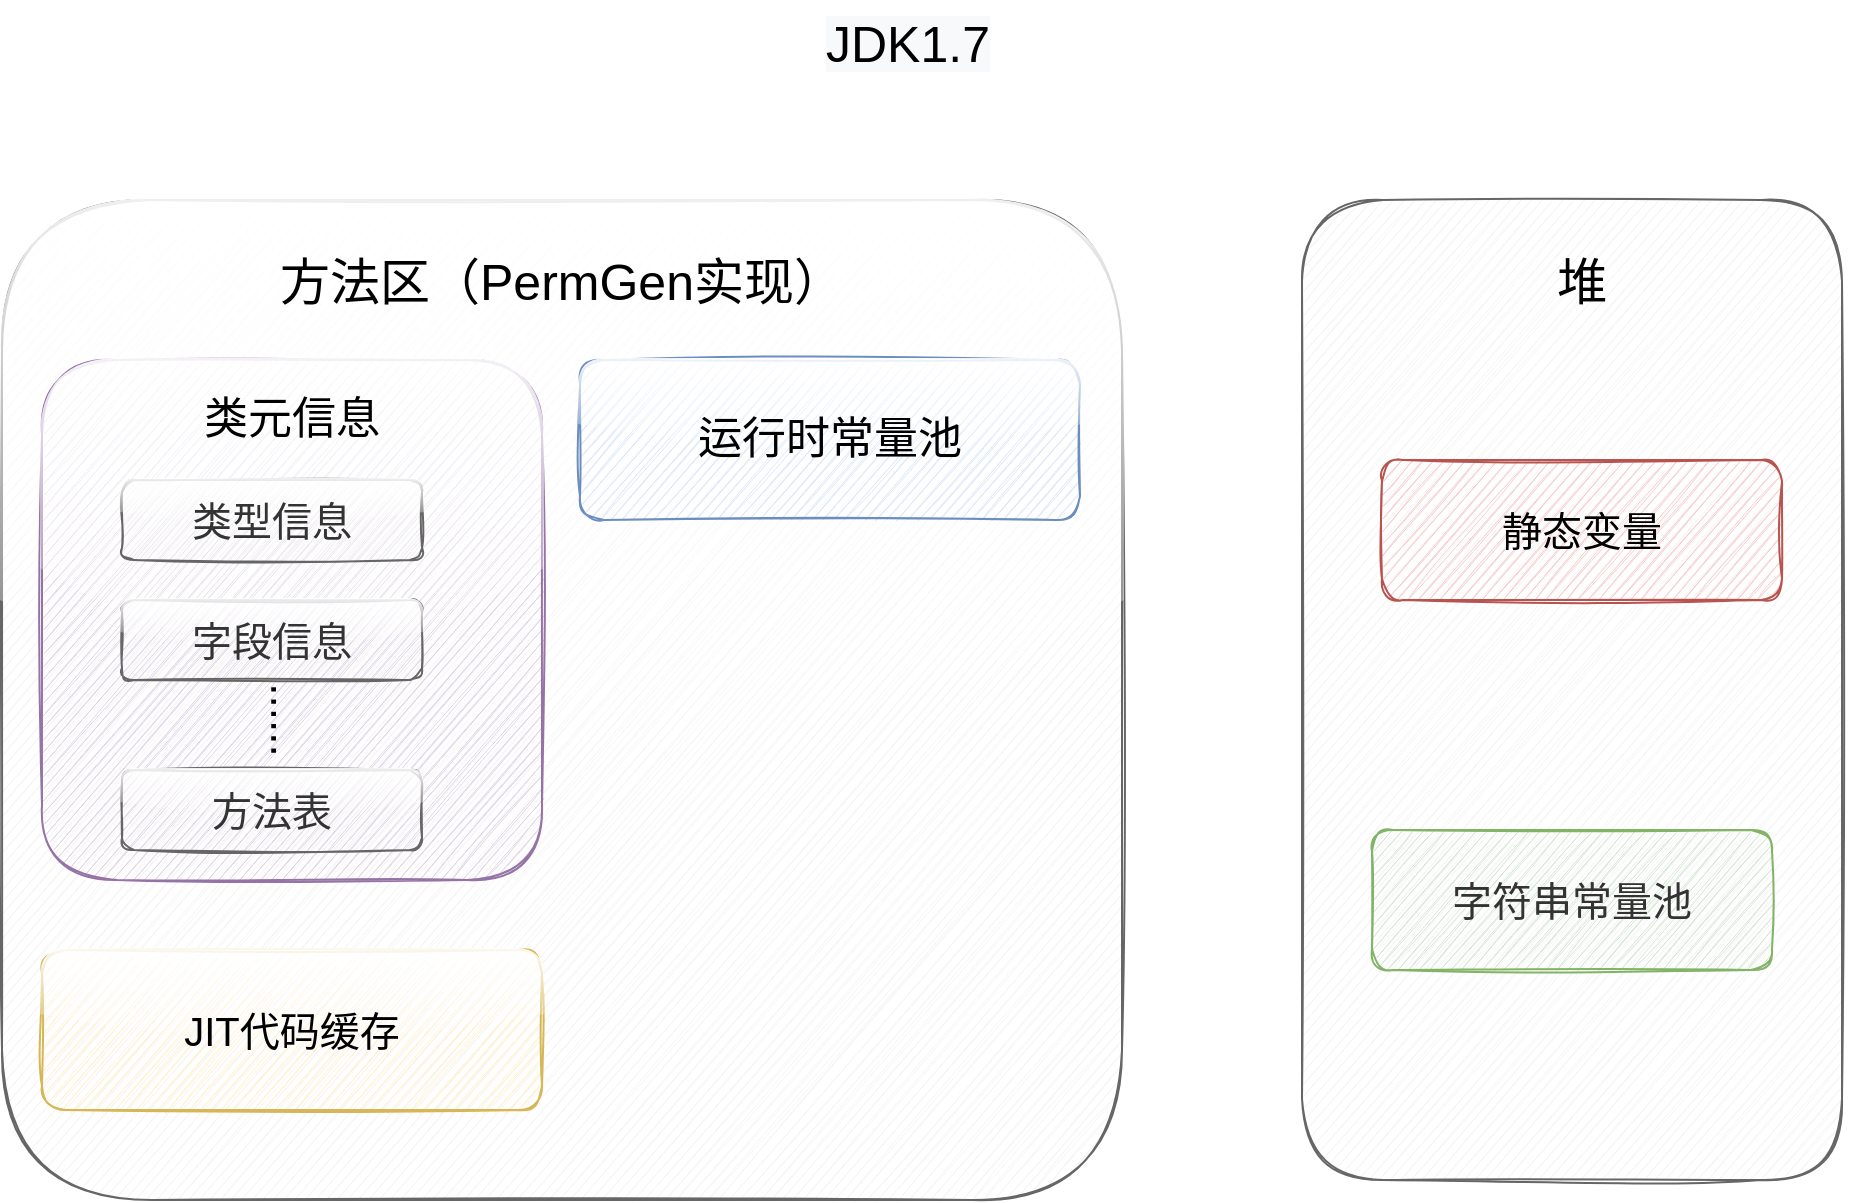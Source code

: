 <mxfile version="13.4.5" type="device"><diagram id="2YC4MhdPOoUwFEyv9jkW" name="Page-1"><mxGraphModel dx="1301" dy="1173" grid="1" gridSize="10" guides="1" tooltips="1" connect="1" arrows="1" fold="1" page="1" pageScale="1" pageWidth="827" pageHeight="1169" math="0" shadow="0"><root><mxCell id="0"/><mxCell id="1" parent="0"/><mxCell id="YBm0UeGPR_AIMg5EDfc9-36" value="" style="rounded=1;whiteSpace=wrap;html=1;fillColor=#f5f5f5;strokeColor=#666666;sketch=1;fontSize=20;fontColor=#333333;" parent="1" vertex="1"><mxGeometry x="660" y="220" width="270" height="490" as="geometry"/></mxCell><mxCell id="YBm0UeGPR_AIMg5EDfc9-37" value="静态变量" style="rounded=1;whiteSpace=wrap;html=1;fillColor=#f8cecc;strokeColor=#b85450;sketch=1;fontSize=20;" parent="1" vertex="1"><mxGeometry x="700" y="350" width="200" height="70" as="geometry"/></mxCell><mxCell id="YBm0UeGPR_AIMg5EDfc9-38" value="堆" style="text;html=1;strokeColor=none;fillColor=none;align=center;verticalAlign=middle;whiteSpace=wrap;rounded=0;fontSize=25;" parent="1" vertex="1"><mxGeometry x="660" y="250" width="280" height="20" as="geometry"/></mxCell><mxCell id="YBm0UeGPR_AIMg5EDfc9-39" value="&lt;span style=&quot;color: rgb(51 , 51 , 51)&quot;&gt;字符串常量池&lt;/span&gt;" style="rounded=1;whiteSpace=wrap;html=1;fillColor=#d5e8d4;strokeColor=#82b366;sketch=1;fontSize=20;" parent="1" vertex="1"><mxGeometry x="695" y="535" width="200" height="70" as="geometry"/></mxCell><mxCell id="Zs__dYH7XkPuYcAvGeto-1" value="" style="rounded=1;whiteSpace=wrap;html=1;fillColor=#f5f5f5;strokeColor=#666666;sketch=1;fontSize=20;fontColor=#333333;glass=1;shadow=0;" vertex="1" parent="1"><mxGeometry x="10" y="220" width="560" height="500" as="geometry"/></mxCell><mxCell id="Zs__dYH7XkPuYcAvGeto-2" value="" style="rounded=1;whiteSpace=wrap;html=1;fillColor=#dae8fc;strokeColor=#6c8ebf;sketch=1;fontSize=20;glass=1;shadow=0;" vertex="1" parent="1"><mxGeometry x="299" y="300" width="250" height="80" as="geometry"/></mxCell><mxCell id="Zs__dYH7XkPuYcAvGeto-3" value="运行时常量池" style="text;html=1;strokeColor=none;fillColor=none;align=center;verticalAlign=middle;whiteSpace=wrap;rounded=1;fontSize=22;sketch=1;glass=1;shadow=0;" vertex="1" parent="1"><mxGeometry x="284" y="330" width="280" height="20" as="geometry"/></mxCell><mxCell id="Zs__dYH7XkPuYcAvGeto-5" value="JIT代码缓存" style="rounded=1;whiteSpace=wrap;html=1;fillColor=#fff2cc;strokeColor=#d6b656;sketch=1;fontSize=20;glass=1;shadow=0;" vertex="1" parent="1"><mxGeometry x="30" y="595" width="250" height="80" as="geometry"/></mxCell><mxCell id="Zs__dYH7XkPuYcAvGeto-6" value="" style="rounded=1;whiteSpace=wrap;html=1;fillColor=#e1d5e7;strokeColor=#9673a6;sketch=1;fontSize=20;glass=1;shadow=0;" vertex="1" parent="1"><mxGeometry x="30" y="300" width="250" height="260" as="geometry"/></mxCell><mxCell id="Zs__dYH7XkPuYcAvGeto-7" value="类元信息" style="text;html=1;strokeColor=none;fillColor=none;align=center;verticalAlign=middle;whiteSpace=wrap;rounded=1;fontSize=22;sketch=1;glass=1;shadow=0;" vertex="1" parent="1"><mxGeometry x="15" y="320" width="280" height="20" as="geometry"/></mxCell><mxCell id="Zs__dYH7XkPuYcAvGeto-8" value="类型信息" style="rounded=1;whiteSpace=wrap;html=1;fillColor=#f5f5f5;strokeColor=#666666;sketch=1;fontSize=20;fontColor=#333333;glass=1;shadow=0;" vertex="1" parent="1"><mxGeometry x="70" y="360" width="150" height="40" as="geometry"/></mxCell><mxCell id="Zs__dYH7XkPuYcAvGeto-9" value="字段信息" style="rounded=1;whiteSpace=wrap;html=1;fillColor=#f5f5f5;strokeColor=#666666;sketch=1;fontSize=20;fontColor=#333333;glass=1;shadow=0;" vertex="1" parent="1"><mxGeometry x="70" y="420" width="150" height="40" as="geometry"/></mxCell><mxCell id="Zs__dYH7XkPuYcAvGeto-10" value="方法表" style="rounded=1;whiteSpace=wrap;html=1;fillColor=#f5f5f5;strokeColor=#666666;sketch=1;fontSize=20;fontColor=#333333;glass=1;shadow=0;" vertex="1" parent="1"><mxGeometry x="70" y="505" width="150" height="40" as="geometry"/></mxCell><mxCell id="Zs__dYH7XkPuYcAvGeto-11" value="......" style="text;html=1;strokeColor=none;fillColor=none;align=center;verticalAlign=middle;whiteSpace=wrap;rounded=1;fontSize=22;horizontal=0;sketch=1;glass=1;shadow=0;" vertex="1" parent="1"><mxGeometry x="120" y="470" width="40" height="20" as="geometry"/></mxCell><mxCell id="Zs__dYH7XkPuYcAvGeto-15" value="方法区（PermGen实现）" style="text;html=1;strokeColor=none;fillColor=none;align=center;verticalAlign=middle;whiteSpace=wrap;rounded=1;fontSize=25;sketch=1;glass=1;shadow=0;" vertex="1" parent="1"><mxGeometry x="140" y="250" width="300" height="20" as="geometry"/></mxCell><mxCell id="Zs__dYH7XkPuYcAvGeto-16" value="&lt;meta charset=&quot;utf-8&quot;&gt;&lt;span style=&quot;color: rgb(0, 0, 0); font-family: helvetica; font-size: 25px; font-style: normal; font-weight: 400; letter-spacing: normal; text-align: center; text-indent: 0px; text-transform: none; word-spacing: 0px; background-color: rgb(248, 249, 250); display: inline; float: none;&quot;&gt;JDK1.7&lt;/span&gt;" style="text;whiteSpace=wrap;html=1;" vertex="1" parent="1"><mxGeometry x="420" y="120" width="110" height="30" as="geometry"/></mxCell></root></mxGraphModel></diagram></mxfile>